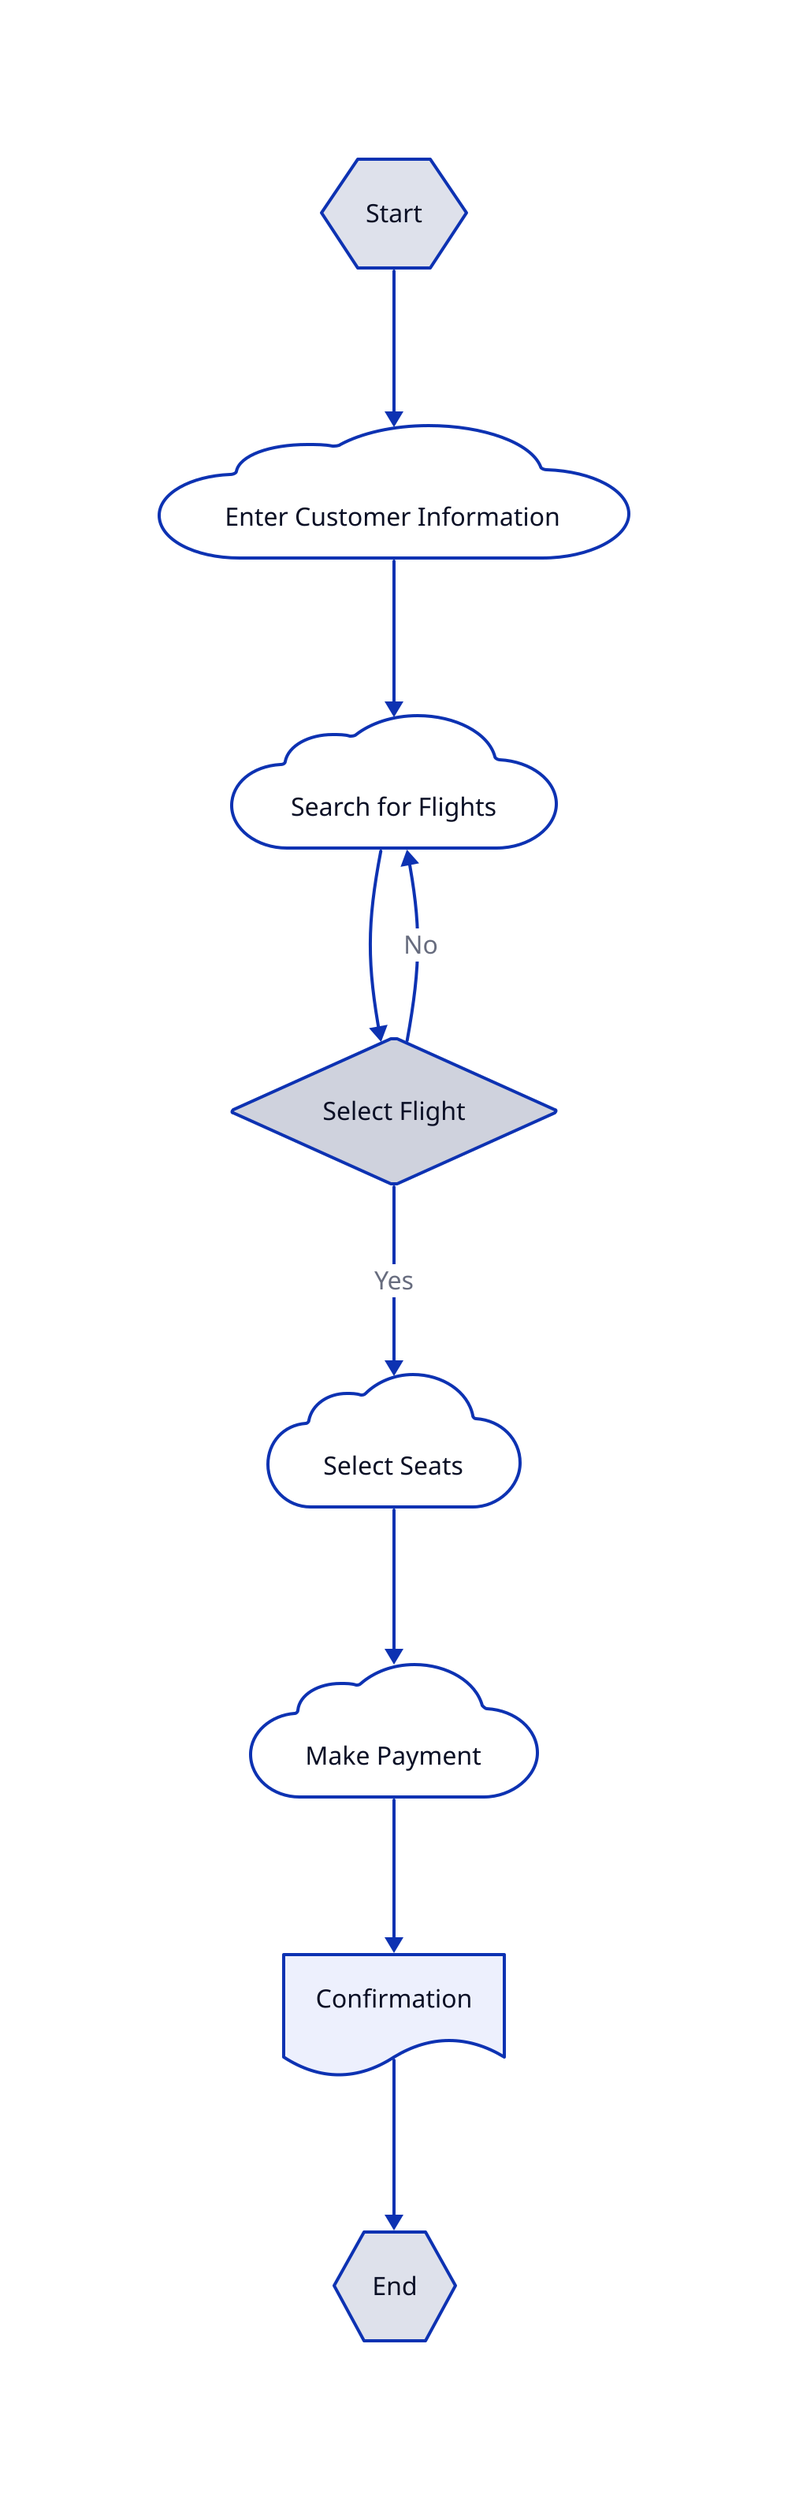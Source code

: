 direction: down

start: "Start" {shape: hexagon}
customer_info: "Enter Customer Information" {shape: cloud}
flight_search: "Search for Flights" {shape: cloud}
flight_selection: "Select Flight" {shape: diamond}
seat_selection: "Select Seats" {shape: cloud}
payment: "Make Payment" {shape: cloud}
confirmation: "Confirmation" {shape: document}
end: "End" {shape: hexagon}

start -> customer_info
customer_info -> flight_search
flight_search -> flight_selection
flight_selection -> seat_selection: "Yes"
flight_selection -> flight_search: "No"
seat_selection -> payment
payment -> confirmation
confirmation -> end